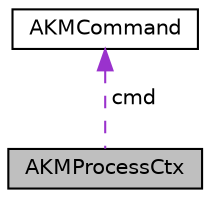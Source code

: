 digraph "AKMProcessCtx"
{
 // LATEX_PDF_SIZE
  edge [fontname="Helvetica",fontsize="10",labelfontname="Helvetica",labelfontsize="10"];
  node [fontname="Helvetica",fontsize="10",shape=record];
  Node1 [label="AKMProcessCtx",height=0.2,width=0.4,color="black", fillcolor="grey75", style="filled", fontcolor="black",tooltip=" "];
  Node2 -> Node1 [dir="back",color="darkorchid3",fontsize="10",style="dashed",label=" cmd" ];
  Node2 [label="AKMCommand",height=0.2,width=0.4,color="black", fillcolor="white", style="filled",URL="$struct_a_k_m_command.html",tooltip=" "];
}
